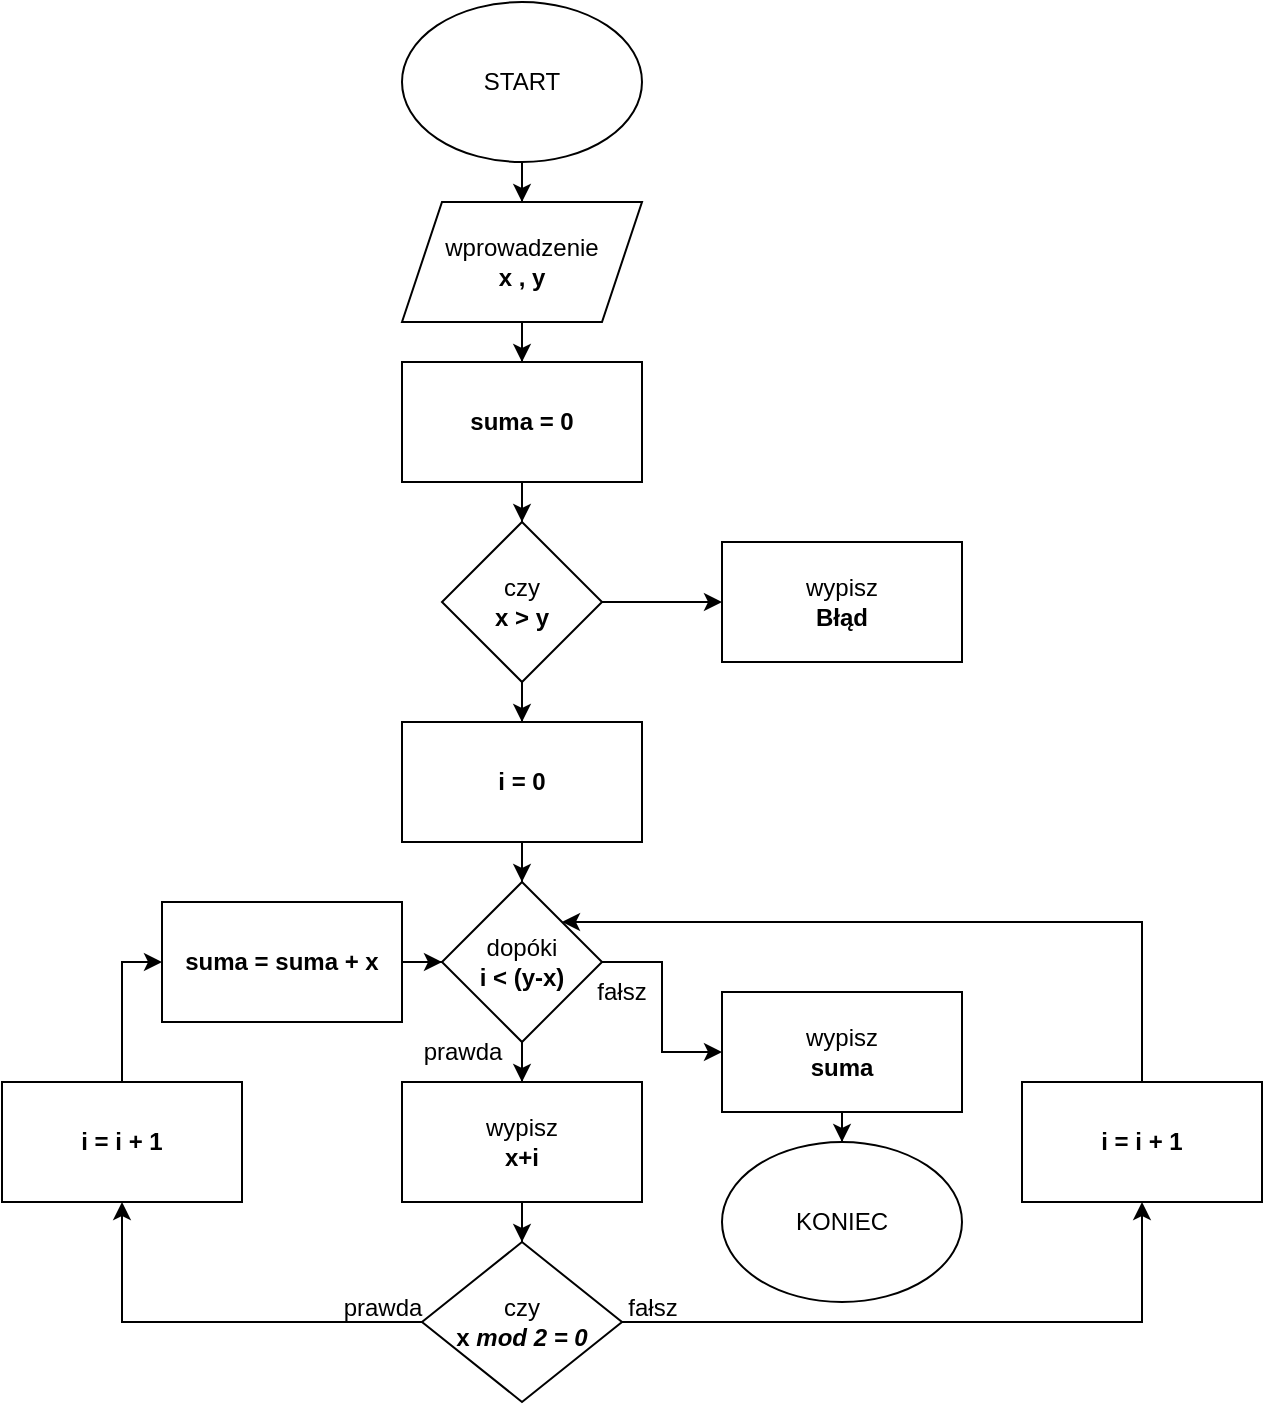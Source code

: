 <mxfile version="24.8.6">
  <diagram name="Strona-1" id="CwWNdNBHOA8T3IGSUlDJ">
    <mxGraphModel dx="838" dy="632" grid="1" gridSize="10" guides="1" tooltips="1" connect="1" arrows="1" fold="1" page="1" pageScale="1" pageWidth="827" pageHeight="1169" math="0" shadow="0">
      <root>
        <mxCell id="0" />
        <mxCell id="1" parent="0" />
        <mxCell id="rVgvyWtYOlzBFb4Ia4IZ-3" value="" style="edgeStyle=orthogonalEdgeStyle;rounded=0;orthogonalLoop=1;jettySize=auto;html=1;" parent="1" source="rVgvyWtYOlzBFb4Ia4IZ-1" target="rVgvyWtYOlzBFb4Ia4IZ-2" edge="1">
          <mxGeometry relative="1" as="geometry" />
        </mxCell>
        <mxCell id="rVgvyWtYOlzBFb4Ia4IZ-1" value="START" style="ellipse;whiteSpace=wrap;html=1;" parent="1" vertex="1">
          <mxGeometry x="340" y="130" width="120" height="80" as="geometry" />
        </mxCell>
        <mxCell id="AM-MqHgUbHt2gTkoSmik-33" value="" style="edgeStyle=orthogonalEdgeStyle;rounded=0;orthogonalLoop=1;jettySize=auto;html=1;" parent="1" source="rVgvyWtYOlzBFb4Ia4IZ-2" target="AM-MqHgUbHt2gTkoSmik-32" edge="1">
          <mxGeometry relative="1" as="geometry" />
        </mxCell>
        <mxCell id="rVgvyWtYOlzBFb4Ia4IZ-2" value="wprowadzenie&lt;div&gt;&lt;b&gt;x , y&lt;/b&gt;&lt;/div&gt;" style="shape=parallelogram;perimeter=parallelogramPerimeter;whiteSpace=wrap;html=1;fixedSize=1;" parent="1" vertex="1">
          <mxGeometry x="340" y="230" width="120" height="60" as="geometry" />
        </mxCell>
        <mxCell id="AM-MqHgUbHt2gTkoSmik-8" value="" style="edgeStyle=orthogonalEdgeStyle;rounded=0;orthogonalLoop=1;jettySize=auto;html=1;" parent="1" source="AM-MqHgUbHt2gTkoSmik-3" target="AM-MqHgUbHt2gTkoSmik-7" edge="1">
          <mxGeometry relative="1" as="geometry" />
        </mxCell>
        <mxCell id="AM-MqHgUbHt2gTkoSmik-12" value="" style="edgeStyle=orthogonalEdgeStyle;rounded=0;orthogonalLoop=1;jettySize=auto;html=1;" parent="1" source="AM-MqHgUbHt2gTkoSmik-3" target="AM-MqHgUbHt2gTkoSmik-11" edge="1">
          <mxGeometry relative="1" as="geometry" />
        </mxCell>
        <mxCell id="AM-MqHgUbHt2gTkoSmik-3" value="czy&lt;div&gt;&lt;b&gt;x &amp;gt; y&lt;/b&gt;&lt;/div&gt;" style="rhombus;whiteSpace=wrap;html=1;" parent="1" vertex="1">
          <mxGeometry x="360" y="390" width="80" height="80" as="geometry" />
        </mxCell>
        <mxCell id="AM-MqHgUbHt2gTkoSmik-7" value="wypisz&lt;div&gt;&lt;b&gt;Błąd&lt;/b&gt;&lt;/div&gt;" style="whiteSpace=wrap;html=1;" parent="1" vertex="1">
          <mxGeometry x="500" y="400" width="120" height="60" as="geometry" />
        </mxCell>
        <mxCell id="AM-MqHgUbHt2gTkoSmik-14" value="" style="edgeStyle=orthogonalEdgeStyle;rounded=0;orthogonalLoop=1;jettySize=auto;html=1;" parent="1" source="AM-MqHgUbHt2gTkoSmik-11" target="AM-MqHgUbHt2gTkoSmik-13" edge="1">
          <mxGeometry relative="1" as="geometry" />
        </mxCell>
        <mxCell id="AM-MqHgUbHt2gTkoSmik-11" value="&lt;b&gt;i = 0&lt;/b&gt;" style="whiteSpace=wrap;html=1;" parent="1" vertex="1">
          <mxGeometry x="340" y="490" width="120" height="60" as="geometry" />
        </mxCell>
        <mxCell id="AM-MqHgUbHt2gTkoSmik-18" value="" style="edgeStyle=orthogonalEdgeStyle;rounded=0;orthogonalLoop=1;jettySize=auto;html=1;" parent="1" source="AM-MqHgUbHt2gTkoSmik-13" target="AM-MqHgUbHt2gTkoSmik-17" edge="1">
          <mxGeometry relative="1" as="geometry" />
        </mxCell>
        <mxCell id="AM-MqHgUbHt2gTkoSmik-45" style="edgeStyle=orthogonalEdgeStyle;rounded=0;orthogonalLoop=1;jettySize=auto;html=1;" parent="1" source="AM-MqHgUbHt2gTkoSmik-13" target="AM-MqHgUbHt2gTkoSmik-48" edge="1">
          <mxGeometry relative="1" as="geometry">
            <mxPoint x="560" y="670" as="targetPoint" />
          </mxGeometry>
        </mxCell>
        <mxCell id="AM-MqHgUbHt2gTkoSmik-13" value="dopóki&lt;div&gt;&lt;b&gt;i &amp;lt; (y-x)&lt;/b&gt;&lt;/div&gt;" style="rhombus;whiteSpace=wrap;html=1;" parent="1" vertex="1">
          <mxGeometry x="360" y="570" width="80" height="80" as="geometry" />
        </mxCell>
        <mxCell id="AM-MqHgUbHt2gTkoSmik-23" value="" style="edgeStyle=orthogonalEdgeStyle;rounded=0;orthogonalLoop=1;jettySize=auto;html=1;" parent="1" source="AM-MqHgUbHt2gTkoSmik-17" target="AM-MqHgUbHt2gTkoSmik-22" edge="1">
          <mxGeometry relative="1" as="geometry" />
        </mxCell>
        <mxCell id="AM-MqHgUbHt2gTkoSmik-17" value="wypisz&lt;div&gt;&lt;b&gt;x+i&lt;/b&gt;&lt;/div&gt;" style="whiteSpace=wrap;html=1;" parent="1" vertex="1">
          <mxGeometry x="340" y="670" width="120" height="60" as="geometry" />
        </mxCell>
        <mxCell id="AM-MqHgUbHt2gTkoSmik-27" style="edgeStyle=orthogonalEdgeStyle;rounded=0;orthogonalLoop=1;jettySize=auto;html=1;entryX=0.5;entryY=1;entryDx=0;entryDy=0;" parent="1" source="AM-MqHgUbHt2gTkoSmik-22" target="AM-MqHgUbHt2gTkoSmik-46" edge="1">
          <mxGeometry relative="1" as="geometry">
            <Array as="points">
              <mxPoint x="710" y="790" />
            </Array>
          </mxGeometry>
        </mxCell>
        <mxCell id="AM-MqHgUbHt2gTkoSmik-37" style="edgeStyle=orthogonalEdgeStyle;rounded=0;orthogonalLoop=1;jettySize=auto;html=1;exitX=0;exitY=0.5;exitDx=0;exitDy=0;entryX=0.5;entryY=1;entryDx=0;entryDy=0;" parent="1" source="AM-MqHgUbHt2gTkoSmik-22" target="AM-MqHgUbHt2gTkoSmik-42" edge="1">
          <mxGeometry relative="1" as="geometry">
            <mxPoint x="280" y="610" as="targetPoint" />
            <Array as="points">
              <mxPoint x="200" y="790" />
            </Array>
          </mxGeometry>
        </mxCell>
        <mxCell id="AM-MqHgUbHt2gTkoSmik-22" value="czy&lt;div&gt;&lt;b&gt;x &lt;i&gt;mod 2 = 0&lt;/i&gt;&lt;/b&gt;&lt;/div&gt;" style="rhombus;whiteSpace=wrap;html=1;" parent="1" vertex="1">
          <mxGeometry x="350" y="750" width="100" height="80" as="geometry" />
        </mxCell>
        <mxCell id="AM-MqHgUbHt2gTkoSmik-28" value="fałsz" style="text;html=1;align=center;verticalAlign=middle;resizable=0;points=[];autosize=1;strokeColor=none;fillColor=none;" parent="1" vertex="1">
          <mxGeometry x="440" y="768" width="50" height="30" as="geometry" />
        </mxCell>
        <mxCell id="AM-MqHgUbHt2gTkoSmik-35" style="edgeStyle=orthogonalEdgeStyle;rounded=0;orthogonalLoop=1;jettySize=auto;html=1;entryX=0.5;entryY=0;entryDx=0;entryDy=0;" parent="1" source="AM-MqHgUbHt2gTkoSmik-32" target="AM-MqHgUbHt2gTkoSmik-3" edge="1">
          <mxGeometry relative="1" as="geometry" />
        </mxCell>
        <mxCell id="AM-MqHgUbHt2gTkoSmik-32" value="&lt;b&gt;suma = 0&lt;/b&gt;" style="rounded=0;whiteSpace=wrap;html=1;" parent="1" vertex="1">
          <mxGeometry x="340" y="310" width="120" height="60" as="geometry" />
        </mxCell>
        <mxCell id="AM-MqHgUbHt2gTkoSmik-40" style="edgeStyle=orthogonalEdgeStyle;rounded=0;orthogonalLoop=1;jettySize=auto;html=1;" parent="1" source="AM-MqHgUbHt2gTkoSmik-39" target="AM-MqHgUbHt2gTkoSmik-13" edge="1">
          <mxGeometry relative="1" as="geometry" />
        </mxCell>
        <mxCell id="AM-MqHgUbHt2gTkoSmik-39" value="&lt;b&gt;suma = suma + x&lt;/b&gt;" style="rounded=0;whiteSpace=wrap;html=1;" parent="1" vertex="1">
          <mxGeometry x="220" y="580" width="120" height="60" as="geometry" />
        </mxCell>
        <mxCell id="AM-MqHgUbHt2gTkoSmik-41" value="prawda" style="text;html=1;align=center;verticalAlign=middle;resizable=0;points=[];autosize=1;strokeColor=none;fillColor=none;" parent="1" vertex="1">
          <mxGeometry x="300" y="768" width="60" height="30" as="geometry" />
        </mxCell>
        <mxCell id="AM-MqHgUbHt2gTkoSmik-43" style="edgeStyle=orthogonalEdgeStyle;rounded=0;orthogonalLoop=1;jettySize=auto;html=1;entryX=0;entryY=0.5;entryDx=0;entryDy=0;" parent="1" source="AM-MqHgUbHt2gTkoSmik-42" target="AM-MqHgUbHt2gTkoSmik-39" edge="1">
          <mxGeometry relative="1" as="geometry" />
        </mxCell>
        <mxCell id="AM-MqHgUbHt2gTkoSmik-42" value="&lt;b&gt;i = i + 1&lt;/b&gt;" style="rounded=0;whiteSpace=wrap;html=1;" parent="1" vertex="1">
          <mxGeometry x="140" y="670" width="120" height="60" as="geometry" />
        </mxCell>
        <mxCell id="AM-MqHgUbHt2gTkoSmik-44" value="prawda" style="text;html=1;align=center;verticalAlign=middle;resizable=0;points=[];autosize=1;strokeColor=none;fillColor=none;" parent="1" vertex="1">
          <mxGeometry x="340" y="640" width="60" height="30" as="geometry" />
        </mxCell>
        <mxCell id="AM-MqHgUbHt2gTkoSmik-47" style="edgeStyle=orthogonalEdgeStyle;rounded=0;orthogonalLoop=1;jettySize=auto;html=1;entryX=1;entryY=0;entryDx=0;entryDy=0;" parent="1" source="AM-MqHgUbHt2gTkoSmik-46" target="AM-MqHgUbHt2gTkoSmik-13" edge="1">
          <mxGeometry relative="1" as="geometry">
            <Array as="points">
              <mxPoint x="710" y="590" />
            </Array>
          </mxGeometry>
        </mxCell>
        <mxCell id="AM-MqHgUbHt2gTkoSmik-46" value="&lt;b&gt;i = i + 1&lt;/b&gt;" style="rounded=0;whiteSpace=wrap;html=1;" parent="1" vertex="1">
          <mxGeometry x="650" y="670" width="120" height="60" as="geometry" />
        </mxCell>
        <mxCell id="3t1cLg7DXmNooahCZIoa-2" style="edgeStyle=orthogonalEdgeStyle;rounded=0;orthogonalLoop=1;jettySize=auto;html=1;exitX=0.5;exitY=1;exitDx=0;exitDy=0;" edge="1" parent="1" source="AM-MqHgUbHt2gTkoSmik-48" target="3t1cLg7DXmNooahCZIoa-1">
          <mxGeometry relative="1" as="geometry" />
        </mxCell>
        <mxCell id="AM-MqHgUbHt2gTkoSmik-48" value="wypisz&lt;div&gt;&lt;b&gt;suma&lt;/b&gt;&lt;/div&gt;" style="rounded=0;whiteSpace=wrap;html=1;" parent="1" vertex="1">
          <mxGeometry x="500" y="625" width="120" height="60" as="geometry" />
        </mxCell>
        <mxCell id="AM-MqHgUbHt2gTkoSmik-49" value="fałsz" style="text;html=1;align=center;verticalAlign=middle;whiteSpace=wrap;rounded=0;" parent="1" vertex="1">
          <mxGeometry x="420" y="610" width="60" height="30" as="geometry" />
        </mxCell>
        <mxCell id="3t1cLg7DXmNooahCZIoa-1" value="KONIEC" style="ellipse;whiteSpace=wrap;html=1;" vertex="1" parent="1">
          <mxGeometry x="500" y="700" width="120" height="80" as="geometry" />
        </mxCell>
      </root>
    </mxGraphModel>
  </diagram>
</mxfile>
